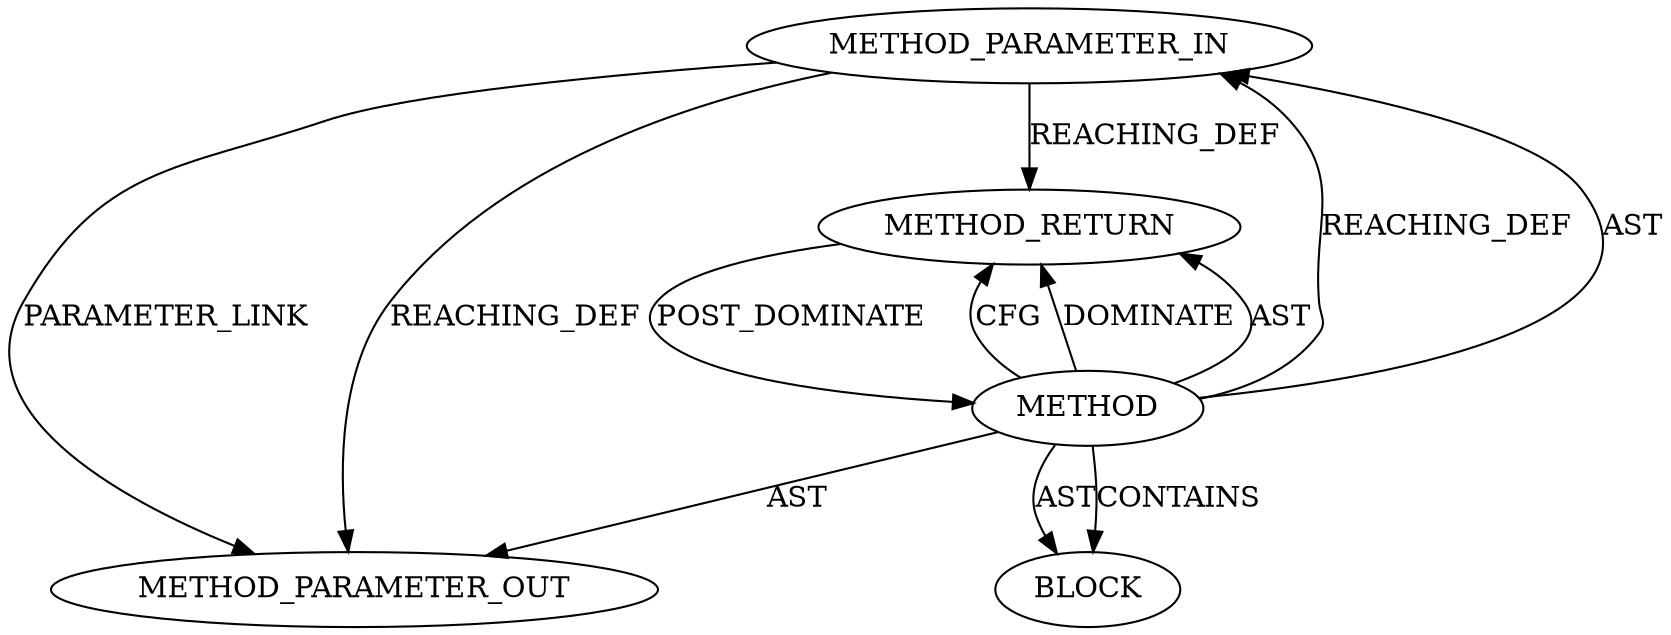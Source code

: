 digraph {
  21216 [label=METHOD_PARAMETER_OUT ORDER=1 CODE="void" IS_VARIADIC=false COLUMN_NUMBER=24 LINE_NUMBER=185 TYPE_FULL_NAME="void" EVALUATION_STRATEGY="BY_VALUE" INDEX=1 NAME=""]
  350 [label=METHOD_PARAMETER_IN ORDER=1 CODE="void" IS_VARIADIC=false COLUMN_NUMBER=24 LINE_NUMBER=185 TYPE_FULL_NAME="void" EVALUATION_STRATEGY="BY_VALUE" INDEX=1 NAME=""]
  351 [label=BLOCK ORDER=2 ARGUMENT_INDEX=-1 CODE="<empty>" TYPE_FULL_NAME="<empty>"]
  352 [label=METHOD_RETURN ORDER=3 CODE="RET" COLUMN_NUMBER=6 LINE_NUMBER=185 TYPE_FULL_NAME="void" EVALUATION_STRATEGY="BY_VALUE"]
  349 [label=METHOD COLUMN_NUMBER=6 LINE_NUMBER=185 COLUMN_NUMBER_END=28 IS_EXTERNAL=false SIGNATURE="void tls_strp_dev_exit (void)" NAME="tls_strp_dev_exit" AST_PARENT_TYPE="TYPE_DECL" AST_PARENT_FULL_NAME="tls.h:<global>" ORDER=45 CODE="void tls_strp_dev_exit(void);" FULL_NAME="tls_strp_dev_exit" LINE_NUMBER_END=185 FILENAME="tls.h"]
  350 -> 352 [label=REACHING_DEF VARIABLE=""]
  349 -> 350 [label=REACHING_DEF VARIABLE=""]
  349 -> 350 [label=AST ]
  350 -> 21216 [label=PARAMETER_LINK ]
  352 -> 349 [label=POST_DOMINATE ]
  349 -> 352 [label=CFG ]
  349 -> 21216 [label=AST ]
  349 -> 352 [label=DOMINATE ]
  350 -> 21216 [label=REACHING_DEF VARIABLE=""]
  349 -> 351 [label=AST ]
  349 -> 351 [label=CONTAINS ]
  349 -> 352 [label=AST ]
}
